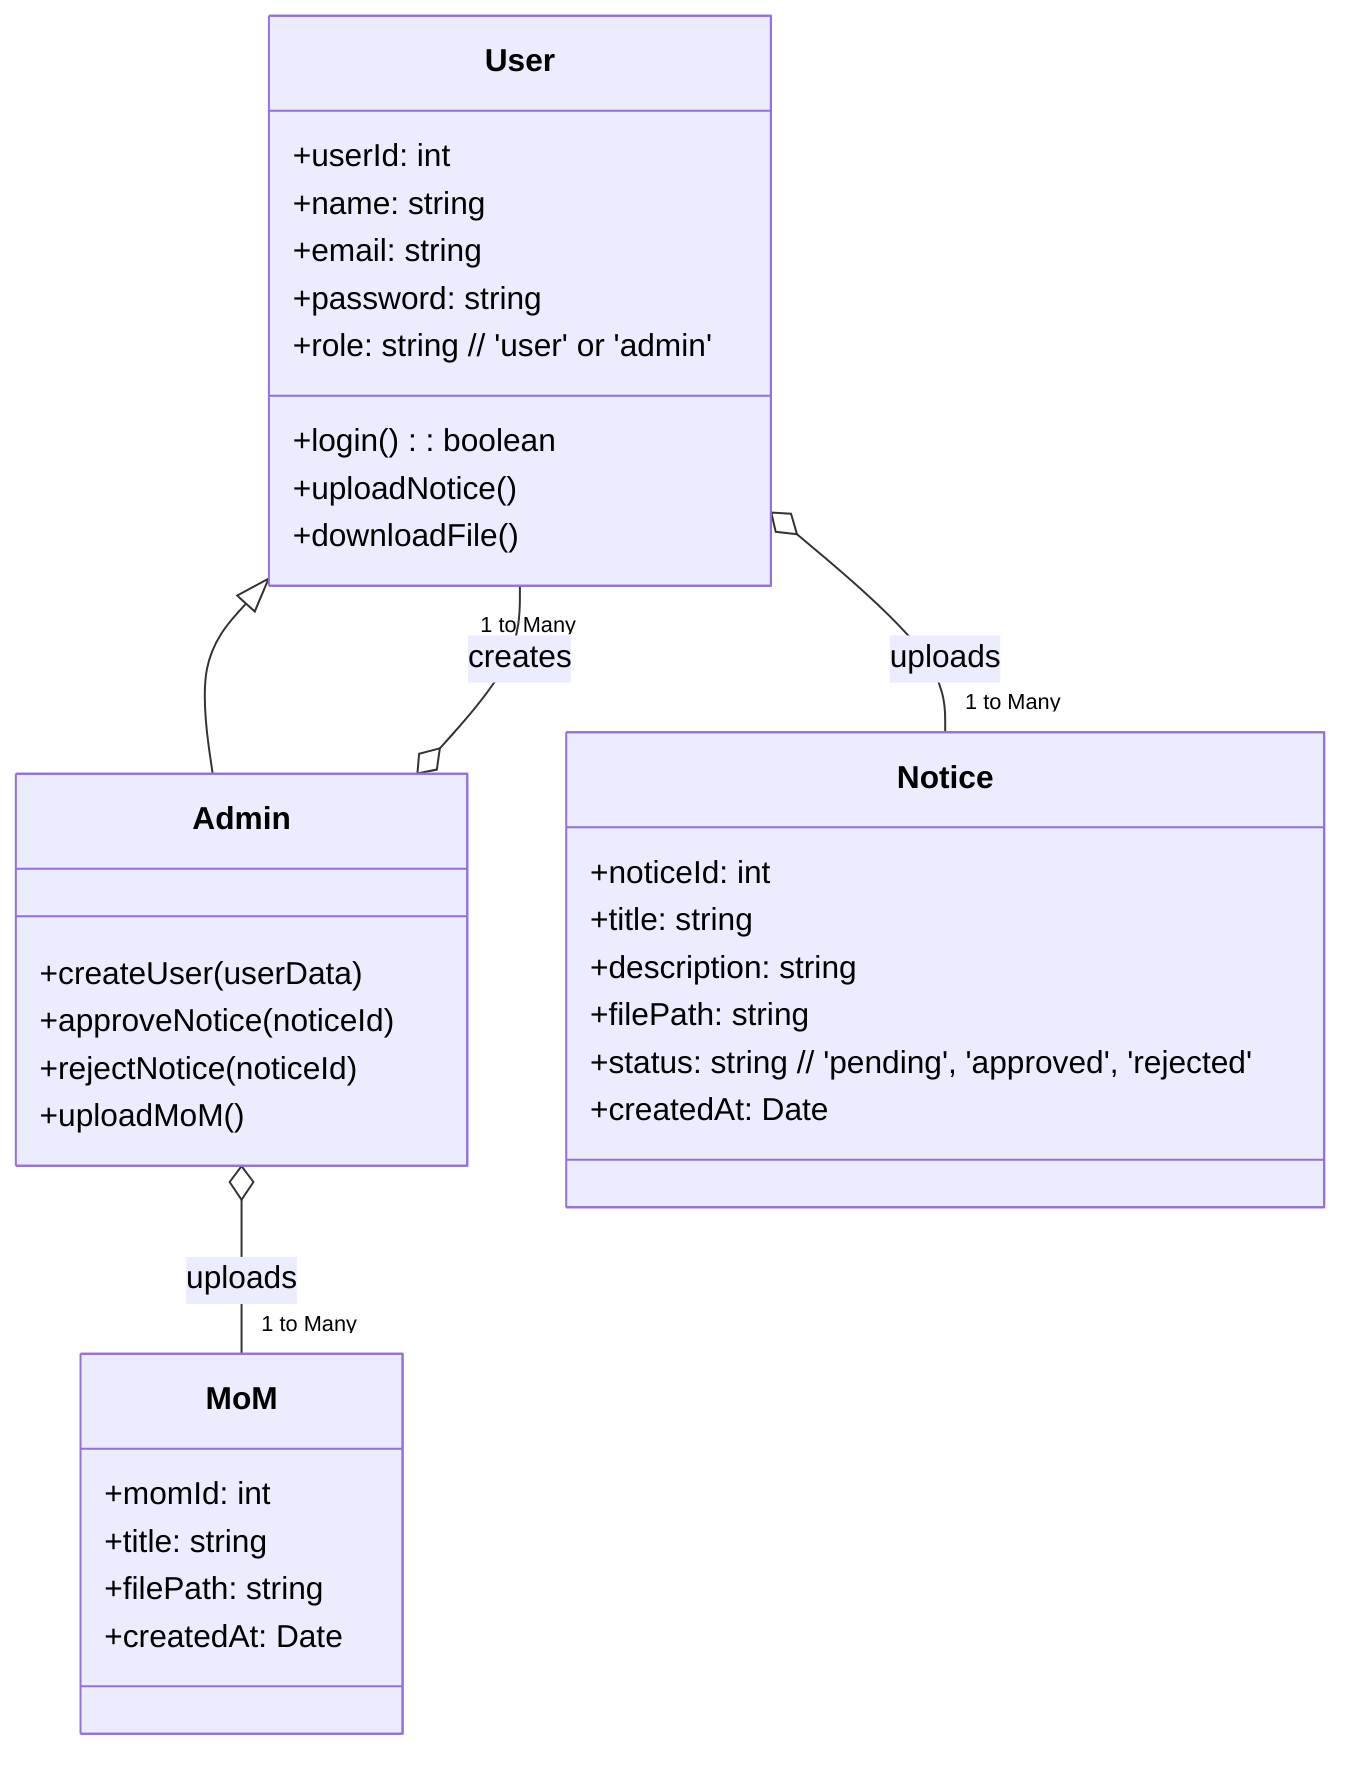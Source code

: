 %%{init: {'theme': 'default', 'themeVariables': { 'background': '#ffffff', 'primaryColor': '#000000', 'primaryTextColor': '#000000', 'secondaryTextColor': '#000000' }}}%%

classDiagram

class User {
  +userId: int
  +name: string
  +email: string
  +password: string
  +role: string  // 'user' or 'admin'
  +login(): boolean
  +uploadNotice()
  +downloadFile()
}

class Admin {
  +createUser(userData)
  +approveNotice(noticeId)
  +rejectNotice(noticeId)
  +uploadMoM()
}

class Notice {
  +noticeId: int
  +title: string
  +description: string
  +filePath: string
  +status: string  // 'pending', 'approved', 'rejected'
  +createdAt: Date
}

class MoM {
  +momId: int
  +title: string
  +filePath: string
  +createdAt: Date
}

%% Inheritance
User <|-- Admin

%% Aggregations
User o-- "1 to Many" Notice : uploads
Admin o-- "1 to Many" MoM : uploads
Admin o-- "1 to Many" User : creates